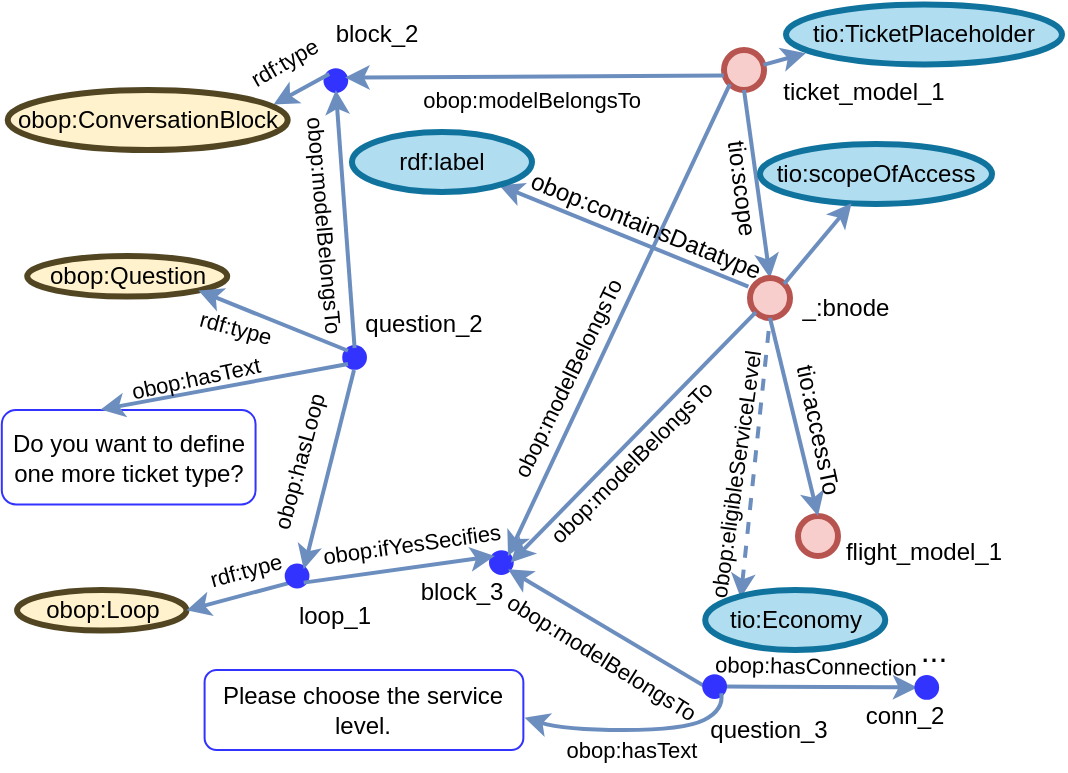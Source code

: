 <mxfile version="20.3.0" type="device"><diagram id="Y75jTk-KJGYCbNqe0n6E" name="Page-1"><mxGraphModel dx="378" dy="1414" grid="1" gridSize="10" guides="1" tooltips="1" connect="0" arrows="1" fold="1" page="1" pageScale="1" pageWidth="827" pageHeight="1169" math="0" shadow="0"><root><mxCell id="0"/><mxCell id="1" parent="0"/><mxCell id="DVhG_GtRtizrIPwF_p6A-2" value="" style="ellipse;whiteSpace=wrap;html=1;aspect=fixed;strokeWidth=3;fillColor=#f8cecc;strokeColor=#b85450;" parent="1" vertex="1"><mxGeometry x="470" y="-270" width="20" height="20" as="geometry"/></mxCell><mxCell id="DVhG_GtRtizrIPwF_p6A-3" value="" style="endArrow=classic;html=1;rounded=0;strokeWidth=2;fillColor=#dae8fc;strokeColor=#6c8ebf;entryX=0.072;entryY=0.813;entryDx=0;entryDy=0;entryPerimeter=0;" parent="1" source="DVhG_GtRtizrIPwF_p6A-2" target="DVhG_GtRtizrIPwF_p6A-55" edge="1"><mxGeometry width="50" height="50" relative="1" as="geometry"><mxPoint x="450" y="-290" as="sourcePoint"/><mxPoint x="510" y="-320" as="targetPoint"/></mxGeometry></mxCell><mxCell id="DVhG_GtRtizrIPwF_p6A-4" value="ticket_model_1" style="text;html=1;strokeColor=none;fillColor=none;align=center;verticalAlign=middle;whiteSpace=wrap;rounded=0;strokeWidth=3;" parent="1" vertex="1"><mxGeometry x="500" y="-259.38" width="80" height="20" as="geometry"/></mxCell><mxCell id="DVhG_GtRtizrIPwF_p6A-38" value="" style="endArrow=classic;html=1;rounded=0;strokeWidth=2;fillColor=#dae8fc;strokeColor=#6c8ebf;exitX=0.5;exitY=1;exitDx=0;exitDy=0;entryX=0.5;entryY=0;entryDx=0;entryDy=0;" parent="1" source="DVhG_GtRtizrIPwF_p6A-2" target="FDeUy-glK3Z7ZYNWuhvH-17" edge="1"><mxGeometry width="50" height="50" relative="1" as="geometry"><mxPoint x="430" y="-240" as="sourcePoint"/><mxPoint x="310" y="-360" as="targetPoint"/></mxGeometry></mxCell><mxCell id="DVhG_GtRtizrIPwF_p6A-40" value="tio:scope" style="text;html=1;strokeColor=none;fillColor=none;align=center;verticalAlign=middle;whiteSpace=wrap;rounded=0;strokeWidth=3;rotation=83;" parent="1" vertex="1"><mxGeometry x="438.78" y="-211" width="80" height="20" as="geometry"/></mxCell><mxCell id="DVhG_GtRtizrIPwF_p6A-44" value="obop:modelBelongsTo" style="text;html=1;strokeColor=none;fillColor=none;align=center;verticalAlign=middle;whiteSpace=wrap;rounded=0;strokeWidth=3;fontSize=11;" parent="1" vertex="1"><mxGeometry x="333.5" y="-255" width="80" height="20" as="geometry"/></mxCell><mxCell id="DVhG_GtRtizrIPwF_p6A-51" value="" style="ellipse;whiteSpace=wrap;html=1;aspect=fixed;strokeWidth=3;fillColor=#3333FF;strokeColor=#3333FF;" parent="1" vertex="1"><mxGeometry x="271.23" y="-259.38" width="9.38" height="9.38" as="geometry"/></mxCell><mxCell id="DVhG_GtRtizrIPwF_p6A-52" value="" style="endArrow=none;html=1;rounded=0;strokeWidth=2;fillColor=#dae8fc;strokeColor=#6c8ebf;exitX=0.993;exitY=0.339;exitDx=0;exitDy=0;entryX=-0.006;entryY=0.635;entryDx=0;entryDy=0;entryPerimeter=0;exitPerimeter=0;startArrow=classic;startFill=1;endFill=0;" parent="1" source="DVhG_GtRtizrIPwF_p6A-51" target="DVhG_GtRtizrIPwF_p6A-2" edge="1"><mxGeometry width="50" height="50" relative="1" as="geometry"><mxPoint x="390" y="-100" as="sourcePoint"/><mxPoint x="309.997" y="-102.36" as="targetPoint"/></mxGeometry></mxCell><mxCell id="DVhG_GtRtizrIPwF_p6A-55" value="tio:TicketPlaceholder" style="ellipse;whiteSpace=wrap;html=1;strokeWidth=3;fillColor=#b1ddf0;strokeColor=#10739e;" parent="1" vertex="1"><mxGeometry x="501" y="-292.81" width="138" height="30" as="geometry"/></mxCell><mxCell id="DVhG_GtRtizrIPwF_p6A-65" value="" style="endArrow=classic;html=1;rounded=0;strokeWidth=2;fillColor=#dae8fc;strokeColor=#6c8ebf;exitX=0;exitY=0;exitDx=0;exitDy=0;entryX=0.95;entryY=0.24;entryDx=0;entryDy=0;entryPerimeter=0;" parent="1" source="DVhG_GtRtizrIPwF_p6A-51" target="DVhG_GtRtizrIPwF_p6A-66" edge="1"><mxGeometry width="50" height="50" relative="1" as="geometry"><mxPoint x="195.561" y="-137.821" as="sourcePoint"/><mxPoint x="200" y="-260" as="targetPoint"/></mxGeometry></mxCell><mxCell id="DVhG_GtRtizrIPwF_p6A-66" value="obop:ConversationBlock" style="ellipse;whiteSpace=wrap;html=1;strokeWidth=3;fillColor=#fff2cc;strokeColor=#524521;" parent="1" vertex="1"><mxGeometry x="111.85" y="-250" width="140" height="30" as="geometry"/></mxCell><mxCell id="DVhG_GtRtizrIPwF_p6A-69" value="block_2" style="text;html=1;strokeColor=none;fillColor=none;align=center;verticalAlign=middle;whiteSpace=wrap;rounded=0;strokeWidth=3;rotation=0;" parent="1" vertex="1"><mxGeometry x="274" y="-285.62" width="45.31" height="15.62" as="geometry"/></mxCell><mxCell id="FDeUy-glK3Z7ZYNWuhvH-16" value="" style="ellipse;whiteSpace=wrap;html=1;aspect=fixed;strokeWidth=3;fillColor=#3333FF;strokeColor=#3333FF;" parent="1" vertex="1"><mxGeometry x="280.61" y="-121" width="9.38" height="9.38" as="geometry"/></mxCell><mxCell id="FDeUy-glK3Z7ZYNWuhvH-17" value="" style="ellipse;whiteSpace=wrap;html=1;aspect=fixed;strokeWidth=3;fillColor=#f8cecc;strokeColor=#b85450;" parent="1" vertex="1"><mxGeometry x="483" y="-156" width="20" height="20" as="geometry"/></mxCell><mxCell id="FDeUy-glK3Z7ZYNWuhvH-26" value="obop:modelBelongsTo" style="text;html=1;strokeColor=none;fillColor=none;align=center;verticalAlign=middle;whiteSpace=wrap;rounded=0;strokeWidth=3;fontSize=11;rotation=85;" parent="1" vertex="1"><mxGeometry x="230.23" y="-192" width="80" height="20" as="geometry"/></mxCell><mxCell id="FDeUy-glK3Z7ZYNWuhvH-28" value="" style="endArrow=none;html=1;rounded=0;strokeWidth=2;fillColor=#dae8fc;strokeColor=#6c8ebf;entryX=0.5;entryY=0;entryDx=0;entryDy=0;startArrow=classic;startFill=1;endFill=0;exitX=0.5;exitY=1;exitDx=0;exitDy=0;" parent="1" source="DVhG_GtRtizrIPwF_p6A-51" target="FDeUy-glK3Z7ZYNWuhvH-16" edge="1"><mxGeometry width="50" height="50" relative="1" as="geometry"><mxPoint x="290" y="-150" as="sourcePoint"/><mxPoint x="311.994" y="-282.184" as="targetPoint"/></mxGeometry></mxCell><mxCell id="FDeUy-glK3Z7ZYNWuhvH-29" value="rdf:type" style="text;html=1;strokeColor=none;fillColor=none;align=center;verticalAlign=middle;whiteSpace=wrap;rounded=0;strokeWidth=3;fontSize=11;rotation=-30;" parent="1" vertex="1"><mxGeometry x="210.3" y="-274.38" width="80" height="20" as="geometry"/></mxCell><mxCell id="FDeUy-glK3Z7ZYNWuhvH-34" value="tio:scopeOfAccess" style="ellipse;whiteSpace=wrap;html=1;strokeWidth=3;fillColor=#b1ddf0;strokeColor=#10739e;" parent="1" vertex="1"><mxGeometry x="488" y="-223" width="116" height="30" as="geometry"/></mxCell><mxCell id="FDeUy-glK3Z7ZYNWuhvH-35" value="" style="endArrow=classic;html=1;rounded=0;strokeWidth=2;fillColor=#dae8fc;strokeColor=#6c8ebf;exitX=1;exitY=0;exitDx=0;exitDy=0;" parent="1" source="FDeUy-glK3Z7ZYNWuhvH-17" target="FDeUy-glK3Z7ZYNWuhvH-34" edge="1"><mxGeometry width="50" height="50" relative="1" as="geometry"><mxPoint x="490" y="-240" as="sourcePoint"/><mxPoint x="490" y="-120" as="targetPoint"/></mxGeometry></mxCell><mxCell id="FDeUy-glK3Z7ZYNWuhvH-40" value="" style="ellipse;whiteSpace=wrap;html=1;aspect=fixed;strokeWidth=3;fillColor=#3333FF;strokeColor=#3333FF;" parent="1" vertex="1"><mxGeometry x="354" y="-18.38" width="9.38" height="9.38" as="geometry"/></mxCell><mxCell id="FDeUy-glK3Z7ZYNWuhvH-41" value="block_3" style="text;html=1;strokeColor=none;fillColor=none;align=center;verticalAlign=middle;whiteSpace=wrap;rounded=0;strokeWidth=3;rotation=0;" parent="1" vertex="1"><mxGeometry x="309.38" y="-9.0" width="60" height="20" as="geometry"/></mxCell><mxCell id="FDeUy-glK3Z7ZYNWuhvH-42" value="" style="endArrow=classic;html=1;rounded=0;strokeWidth=2;fillColor=#dae8fc;strokeColor=#6c8ebf;startArrow=none;startFill=0;endFill=1;exitX=0;exitY=1;exitDx=0;exitDy=0;entryX=1;entryY=0;entryDx=0;entryDy=0;" parent="1" source="DVhG_GtRtizrIPwF_p6A-2" target="FDeUy-glK3Z7ZYNWuhvH-40" edge="1"><mxGeometry width="50" height="50" relative="1" as="geometry"><mxPoint x="490" y="-110" as="sourcePoint"/><mxPoint x="300" y="-110" as="targetPoint"/></mxGeometry></mxCell><mxCell id="FDeUy-glK3Z7ZYNWuhvH-43" value="" style="endArrow=classic;html=1;rounded=0;strokeWidth=2;fillColor=#dae8fc;strokeColor=#6c8ebf;startArrow=none;startFill=0;endFill=1;exitX=0;exitY=1;exitDx=0;exitDy=0;entryX=1;entryY=0.5;entryDx=0;entryDy=0;" parent="1" source="FDeUy-glK3Z7ZYNWuhvH-17" target="FDeUy-glK3Z7ZYNWuhvH-40" edge="1"><mxGeometry width="50" height="50" relative="1" as="geometry"><mxPoint x="482.929" y="-242.929" as="sourcePoint"/><mxPoint x="292.856" y="51.374" as="targetPoint"/></mxGeometry></mxCell><mxCell id="FDeUy-glK3Z7ZYNWuhvH-44" value="obop:modelBelongsTo" style="text;html=1;strokeColor=none;fillColor=none;align=center;verticalAlign=middle;whiteSpace=wrap;rounded=0;strokeWidth=3;fontSize=11;rotation=296;" parent="1" vertex="1"><mxGeometry x="352" y="-116" width="80" height="20" as="geometry"/></mxCell><mxCell id="FDeUy-glK3Z7ZYNWuhvH-45" value="obop:modelBelongsTo" style="text;html=1;strokeColor=none;fillColor=none;align=center;verticalAlign=middle;whiteSpace=wrap;rounded=0;strokeWidth=3;fontSize=11;rotation=-45;" parent="1" vertex="1"><mxGeometry x="383.99" y="-73.6" width="80" height="20" as="geometry"/></mxCell><mxCell id="FDeUy-glK3Z7ZYNWuhvH-47" value="" style="endArrow=none;html=1;rounded=0;strokeWidth=2;fillColor=#dae8fc;strokeColor=#6c8ebf;startArrow=classic;startFill=1;endFill=0;entryX=-0.041;entryY=0.214;entryDx=0;entryDy=0;entryPerimeter=0;" parent="1" source="FDeUy-glK3Z7ZYNWuhvH-49" target="FDeUy-glK3Z7ZYNWuhvH-17" edge="1"><mxGeometry width="50" height="50" relative="1" as="geometry"><mxPoint x="490" y="110" as="sourcePoint"/><mxPoint x="300" y="110" as="targetPoint"/></mxGeometry></mxCell><mxCell id="FDeUy-glK3Z7ZYNWuhvH-49" value="rdf:label" style="ellipse;whiteSpace=wrap;html=1;strokeWidth=3;fillColor=#b1ddf0;strokeColor=#10739e;" parent="1" vertex="1"><mxGeometry x="283.99" y="-229" width="90" height="30" as="geometry"/></mxCell><mxCell id="FDeUy-glK3Z7ZYNWuhvH-93" value="obop:Loop" style="ellipse;whiteSpace=wrap;html=1;strokeWidth=3;fillColor=#fff2cc;strokeColor=#524521;" parent="1" vertex="1"><mxGeometry x="116.54" width="84.69" height="20.31" as="geometry"/></mxCell><mxCell id="FDeUy-glK3Z7ZYNWuhvH-94" value="" style="endArrow=none;html=1;rounded=0;strokeWidth=2;fillColor=#dae8fc;strokeColor=#6c8ebf;startArrow=classic;startFill=1;endFill=0;exitX=1;exitY=0.5;exitDx=0;exitDy=0;entryX=0;entryY=1;entryDx=0;entryDy=0;" parent="1" source="FDeUy-glK3Z7ZYNWuhvH-93" target="FDeUy-glK3Z7ZYNWuhvH-95" edge="1"><mxGeometry width="50" height="50" relative="1" as="geometry"><mxPoint x="473.549" y="-177.619" as="sourcePoint"/><mxPoint x="283.476" y="116.684" as="targetPoint"/></mxGeometry></mxCell><mxCell id="FDeUy-glK3Z7ZYNWuhvH-25" value="loop_1" style="text;html=1;strokeColor=none;fillColor=none;align=center;verticalAlign=middle;whiteSpace=wrap;rounded=0;strokeWidth=3;rotation=0;" parent="1" vertex="1"><mxGeometry x="248.54" y="3" width="53.07" height="20" as="geometry"/></mxCell><mxCell id="FDeUy-glK3Z7ZYNWuhvH-95" value="" style="ellipse;whiteSpace=wrap;html=1;aspect=fixed;strokeWidth=3;fillColor=#3333FF;strokeColor=#3333FF;" parent="1" vertex="1"><mxGeometry x="251.85" y="-11.69" width="9.38" height="9.38" as="geometry"/></mxCell><mxCell id="FDeUy-glK3Z7ZYNWuhvH-96" value="question_2" style="text;html=1;strokeColor=none;fillColor=none;align=center;verticalAlign=middle;whiteSpace=wrap;rounded=0;strokeWidth=3;rotation=0;" parent="1" vertex="1"><mxGeometry x="290.0" y="-143" width="60" height="20" as="geometry"/></mxCell><mxCell id="FDeUy-glK3Z7ZYNWuhvH-97" value="" style="endArrow=none;html=1;rounded=0;strokeWidth=2;fillColor=#dae8fc;strokeColor=#6c8ebf;startArrow=classic;startFill=1;endFill=0;exitX=1;exitY=0;exitDx=0;exitDy=0;" parent="1" source="FDeUy-glK3Z7ZYNWuhvH-95" edge="1"><mxGeometry width="50" height="50" relative="1" as="geometry"><mxPoint x="285.92" y="-240" as="sourcePoint"/><mxPoint x="285" y="-110" as="targetPoint"/></mxGeometry></mxCell><mxCell id="FDeUy-glK3Z7ZYNWuhvH-98" value="obop:Question" style="ellipse;whiteSpace=wrap;html=1;strokeWidth=3;fillColor=#fff2cc;strokeColor=#524521;" parent="1" vertex="1"><mxGeometry x="121.61" y="-167" width="100" height="20.31" as="geometry"/></mxCell><mxCell id="FDeUy-glK3Z7ZYNWuhvH-99" value="" style="endArrow=none;html=1;rounded=0;strokeWidth=2;fillColor=#dae8fc;strokeColor=#6c8ebf;startArrow=classic;startFill=1;endFill=0;entryX=0;entryY=0;entryDx=0;entryDy=0;exitX=1;exitY=1;exitDx=0;exitDy=0;" parent="1" source="FDeUy-glK3Z7ZYNWuhvH-98" target="FDeUy-glK3Z7ZYNWuhvH-16" edge="1"><mxGeometry width="50" height="50" relative="1" as="geometry"><mxPoint x="230" y="-140" as="sourcePoint"/><mxPoint x="290" y="-120" as="targetPoint"/></mxGeometry></mxCell><mxCell id="FDeUy-glK3Z7ZYNWuhvH-102" value="obop:ifYesSecifies" style="text;html=1;strokeColor=none;fillColor=none;align=center;verticalAlign=middle;whiteSpace=wrap;rounded=0;strokeWidth=3;fontSize=11;rotation=352;" parent="1" vertex="1"><mxGeometry x="274.0" y="-33" width="80" height="20" as="geometry"/></mxCell><mxCell id="FDeUy-glK3Z7ZYNWuhvH-103" value="obop:hasLoop" style="text;html=1;strokeColor=none;fillColor=none;align=center;verticalAlign=middle;whiteSpace=wrap;rounded=0;strokeWidth=3;fontSize=11;rotation=285;" parent="1" vertex="1"><mxGeometry x="217.61" y="-74" width="80" height="20" as="geometry"/></mxCell><mxCell id="FDeUy-glK3Z7ZYNWuhvH-104" value="rdf:type" style="text;html=1;strokeColor=none;fillColor=none;align=center;verticalAlign=middle;whiteSpace=wrap;rounded=0;strokeWidth=3;fontSize=11;rotation=345;" parent="1" vertex="1"><mxGeometry x="206.3" y="-20" width="50.01" height="20" as="geometry"/></mxCell><mxCell id="FDeUy-glK3Z7ZYNWuhvH-105" value="rdf:type" style="text;html=1;strokeColor=none;fillColor=none;align=center;verticalAlign=middle;whiteSpace=wrap;rounded=0;strokeWidth=3;fontSize=11;rotation=15;" parent="1" vertex="1"><mxGeometry x="201.23" y="-141" width="50.01" height="20" as="geometry"/></mxCell><mxCell id="FDeUy-glK3Z7ZYNWuhvH-106" value="" style="endArrow=none;html=1;rounded=0;strokeWidth=2;fillColor=#dae8fc;strokeColor=#6c8ebf;startArrow=classic;startFill=1;endFill=0;exitX=0;exitY=0;exitDx=0;exitDy=0;entryX=1;entryY=1;entryDx=0;entryDy=0;" parent="1" source="FDeUy-glK3Z7ZYNWuhvH-40" target="FDeUy-glK3Z7ZYNWuhvH-95" edge="1"><mxGeometry width="50" height="50" relative="1" as="geometry"><mxPoint x="279.856" y="-0.316" as="sourcePoint"/><mxPoint x="295" y="-100" as="targetPoint"/></mxGeometry></mxCell><mxCell id="kExim2e6b15hJnCg8_UY-3" value="&lt;span style=&quot;font-size: 12px;&quot;&gt;Do you want to define one more ticket type?&lt;/span&gt;" style="rounded=1;whiteSpace=wrap;html=1;strokeColor=#3333FF;fontSize=11;fillColor=none;" parent="1" vertex="1"><mxGeometry x="108.9" y="-90" width="126.88" height="47.19" as="geometry"/></mxCell><mxCell id="kExim2e6b15hJnCg8_UY-4" value="" style="endArrow=none;html=1;rounded=0;strokeWidth=2;fillColor=#dae8fc;strokeColor=#6c8ebf;startArrow=classic;startFill=1;endFill=0;entryX=0;entryY=1;entryDx=0;entryDy=0;exitX=0.389;exitY=-0.004;exitDx=0;exitDy=0;exitPerimeter=0;" parent="1" source="kExim2e6b15hJnCg8_UY-3" target="FDeUy-glK3Z7ZYNWuhvH-16" edge="1"><mxGeometry width="50" height="50" relative="1" as="geometry"><mxPoint x="217.806" y="-139.839" as="sourcePoint"/><mxPoint x="291.984" y="-109.626" as="targetPoint"/></mxGeometry></mxCell><mxCell id="kExim2e6b15hJnCg8_UY-5" value="obop:hasText" style="text;html=1;strokeColor=none;fillColor=none;align=center;verticalAlign=middle;whiteSpace=wrap;rounded=0;strokeWidth=3;fontSize=11;rotation=348;" parent="1" vertex="1"><mxGeometry x="181.23" y="-116" width="50.01" height="20" as="geometry"/></mxCell><mxCell id="kExim2e6b15hJnCg8_UY-7" value="_:bnode" style="text;html=1;strokeColor=none;fillColor=none;align=center;verticalAlign=middle;whiteSpace=wrap;rounded=0;strokeWidth=3;" parent="1" vertex="1"><mxGeometry x="507" y="-150.69" width="48" height="20" as="geometry"/></mxCell><mxCell id="kExim2e6b15hJnCg8_UY-8" value="" style="ellipse;whiteSpace=wrap;html=1;aspect=fixed;strokeWidth=3;fillColor=#f8cecc;strokeColor=#b85450;" parent="1" vertex="1"><mxGeometry x="507" y="-37" width="20" height="20" as="geometry"/></mxCell><mxCell id="kExim2e6b15hJnCg8_UY-9" value="" style="endArrow=none;html=1;rounded=0;strokeWidth=2;fillColor=#dae8fc;strokeColor=#6c8ebf;startArrow=classic;startFill=1;endFill=0;exitX=0.5;exitY=0;exitDx=0;exitDy=0;entryX=0.5;entryY=1;entryDx=0;entryDy=0;" parent="1" source="kExim2e6b15hJnCg8_UY-8" target="FDeUy-glK3Z7ZYNWuhvH-17" edge="1"><mxGeometry width="50" height="50" relative="1" as="geometry"><mxPoint x="482.929" y="-242.929" as="sourcePoint"/><mxPoint x="387.856" y="40.374" as="targetPoint"/></mxGeometry></mxCell><mxCell id="kExim2e6b15hJnCg8_UY-10" value="tio:accessTo" style="text;html=1;strokeColor=none;fillColor=none;align=center;verticalAlign=middle;whiteSpace=wrap;rounded=0;strokeWidth=3;rotation=78;" parent="1" vertex="1"><mxGeometry x="477" y="-90" width="80" height="20" as="geometry"/></mxCell><mxCell id="kExim2e6b15hJnCg8_UY-11" value="flight_model_1" style="text;html=1;strokeColor=none;fillColor=none;align=center;verticalAlign=middle;whiteSpace=wrap;rounded=0;strokeWidth=3;" parent="1" vertex="1"><mxGeometry x="530" y="-29" width="80" height="20" as="geometry"/></mxCell><mxCell id="kExim2e6b15hJnCg8_UY-13" value="" style="endArrow=none;html=1;rounded=0;strokeWidth=2;fillColor=#dae8fc;strokeColor=#6c8ebf;startArrow=classic;startFill=1;endFill=0;exitX=0.197;exitY=0.133;exitDx=0;exitDy=0;entryX=0.5;entryY=1;entryDx=0;entryDy=0;exitPerimeter=0;dashed=1;" parent="1" source="kExim2e6b15hJnCg8_UY-20" target="FDeUy-glK3Z7ZYNWuhvH-17" edge="1"><mxGeometry width="50" height="50" relative="1" as="geometry"><mxPoint x="475" y="23" as="sourcePoint"/><mxPoint x="443" y="-100" as="targetPoint"/></mxGeometry></mxCell><mxCell id="kExim2e6b15hJnCg8_UY-15" value="obop:eligibleServiceLevel" style="text;html=1;strokeColor=none;fillColor=none;align=center;verticalAlign=middle;whiteSpace=wrap;rounded=0;strokeWidth=3;fontSize=11;rotation=278;" parent="1" vertex="1"><mxGeometry x="436" y="-68" width="80" height="20" as="geometry"/></mxCell><mxCell id="kExim2e6b15hJnCg8_UY-18" value="" style="endArrow=none;html=1;rounded=0;strokeWidth=2;fillColor=#dae8fc;strokeColor=#6c8ebf;exitX=1;exitY=1;exitDx=0;exitDy=0;startArrow=classic;startFill=1;endFill=0;entryX=0;entryY=0.5;entryDx=0;entryDy=0;" parent="1" source="FDeUy-glK3Z7ZYNWuhvH-40" target="kExim2e6b15hJnCg8_UY-23" edge="1"><mxGeometry width="50" height="50" relative="1" as="geometry"><mxPoint x="290.544" y="-246.2" as="sourcePoint"/><mxPoint x="460" y="40" as="targetPoint"/></mxGeometry></mxCell><mxCell id="kExim2e6b15hJnCg8_UY-19" value="obop:modelBelongsTo" style="text;html=1;strokeColor=none;fillColor=none;align=center;verticalAlign=middle;whiteSpace=wrap;rounded=0;strokeWidth=3;fontSize=11;rotation=32;" parent="1" vertex="1"><mxGeometry x="369.38" y="24.0" width="80" height="20" as="geometry"/></mxCell><mxCell id="kExim2e6b15hJnCg8_UY-20" value="tio:Economy" style="ellipse;whiteSpace=wrap;html=1;strokeWidth=3;fillColor=#b1ddf0;strokeColor=#10739e;" parent="1" vertex="1"><mxGeometry x="460.62" width="90" height="30" as="geometry"/></mxCell><mxCell id="kExim2e6b15hJnCg8_UY-22" value="" style="endArrow=none;html=1;rounded=0;strokeWidth=2;fillColor=#dae8fc;strokeColor=#6c8ebf;startArrow=classic;startFill=1;endFill=0;entryX=1;entryY=0.5;entryDx=0;entryDy=0;exitX=0;exitY=0.5;exitDx=0;exitDy=0;" parent="1" source="kExim2e6b15hJnCg8_UY-25" target="kExim2e6b15hJnCg8_UY-23" edge="1"><mxGeometry width="50" height="50" relative="1" as="geometry"><mxPoint x="510" y="50" as="sourcePoint"/><mxPoint x="555.504" y="89.996" as="targetPoint"/></mxGeometry></mxCell><mxCell id="kExim2e6b15hJnCg8_UY-23" value="" style="ellipse;whiteSpace=wrap;html=1;aspect=fixed;strokeWidth=3;fillColor=#3333FF;strokeColor=#3333FF;" parent="1" vertex="1"><mxGeometry x="460.62" y="43.62" width="9.38" height="9.38" as="geometry"/></mxCell><mxCell id="kExim2e6b15hJnCg8_UY-24" value="question_3" style="text;html=1;strokeColor=none;fillColor=none;align=center;verticalAlign=middle;whiteSpace=wrap;rounded=0;strokeWidth=3;rotation=0;" parent="1" vertex="1"><mxGeometry x="465.71" y="60" width="53.07" height="20" as="geometry"/></mxCell><mxCell id="kExim2e6b15hJnCg8_UY-25" value="" style="ellipse;whiteSpace=wrap;html=1;aspect=fixed;strokeWidth=3;fillColor=#3333FF;strokeColor=#3333FF;" parent="1" vertex="1"><mxGeometry x="566.69" y="44" width="9.38" height="9.38" as="geometry"/></mxCell><mxCell id="kExim2e6b15hJnCg8_UY-26" value="conn_2" style="text;html=1;strokeColor=none;fillColor=none;align=center;verticalAlign=middle;whiteSpace=wrap;rounded=0;strokeWidth=3;rotation=0;" parent="1" vertex="1"><mxGeometry x="534" y="53.38" width="53.07" height="20" as="geometry"/></mxCell><mxCell id="kExim2e6b15hJnCg8_UY-27" value="obop:hasConnection" style="text;html=1;strokeColor=none;fillColor=none;align=center;verticalAlign=middle;whiteSpace=wrap;rounded=0;strokeWidth=3;fontSize=11;rotation=1;" parent="1" vertex="1"><mxGeometry x="476.0" y="28" width="80" height="20" as="geometry"/></mxCell><mxCell id="kExim2e6b15hJnCg8_UY-29" value="obop:containsDatatype" style="text;html=1;strokeColor=none;fillColor=none;align=center;verticalAlign=middle;whiteSpace=wrap;rounded=0;strokeWidth=3;rotation=22;" parent="1" vertex="1"><mxGeometry x="391" y="-192" width="80" height="20" as="geometry"/></mxCell><mxCell id="kExim2e6b15hJnCg8_UY-30" value="&lt;span style=&quot;font-size: 12px;&quot;&gt;Please choose the service level.&lt;/span&gt;" style="rounded=1;whiteSpace=wrap;html=1;strokeColor=#3333FF;fontSize=11;fillColor=none;" parent="1" vertex="1"><mxGeometry x="210.3" y="40" width="159.38" height="40" as="geometry"/></mxCell><mxCell id="kExim2e6b15hJnCg8_UY-31" value="" style="curved=1;endArrow=classic;html=1;rounded=0;strokeColor=#6c8ebf;strokeWidth=2;fillColor=#dae8fc;startArrow=none;startFill=0;endFill=1;entryX=1.004;entryY=0.596;entryDx=0;entryDy=0;entryPerimeter=0;exitX=1;exitY=1;exitDx=0;exitDy=0;" parent="1" source="kExim2e6b15hJnCg8_UY-23" target="kExim2e6b15hJnCg8_UY-30" edge="1"><mxGeometry width="50" height="50" relative="1" as="geometry"><mxPoint x="340" y="-80" as="sourcePoint"/><mxPoint x="390" y="-130" as="targetPoint"/><Array as="points"><mxPoint x="470" y="60"/><mxPoint x="450" y="70"/><mxPoint x="390" y="70"/></Array></mxGeometry></mxCell><mxCell id="kExim2e6b15hJnCg8_UY-33" value="obop:hasText" style="text;html=1;strokeColor=none;fillColor=none;align=center;verticalAlign=middle;whiteSpace=wrap;rounded=0;strokeWidth=3;fontSize=11;rotation=0;" parent="1" vertex="1"><mxGeometry x="383.99" y="70" width="80" height="20" as="geometry"/></mxCell><mxCell id="kExim2e6b15hJnCg8_UY-35" value="..." style="text;html=1;strokeColor=none;fillColor=none;align=center;verticalAlign=middle;whiteSpace=wrap;rounded=0;strokeWidth=3;fontSize=16;" parent="1" vertex="1"><mxGeometry x="550.62" y="20.31" width="48" height="20" as="geometry"/></mxCell></root></mxGraphModel></diagram></mxfile>